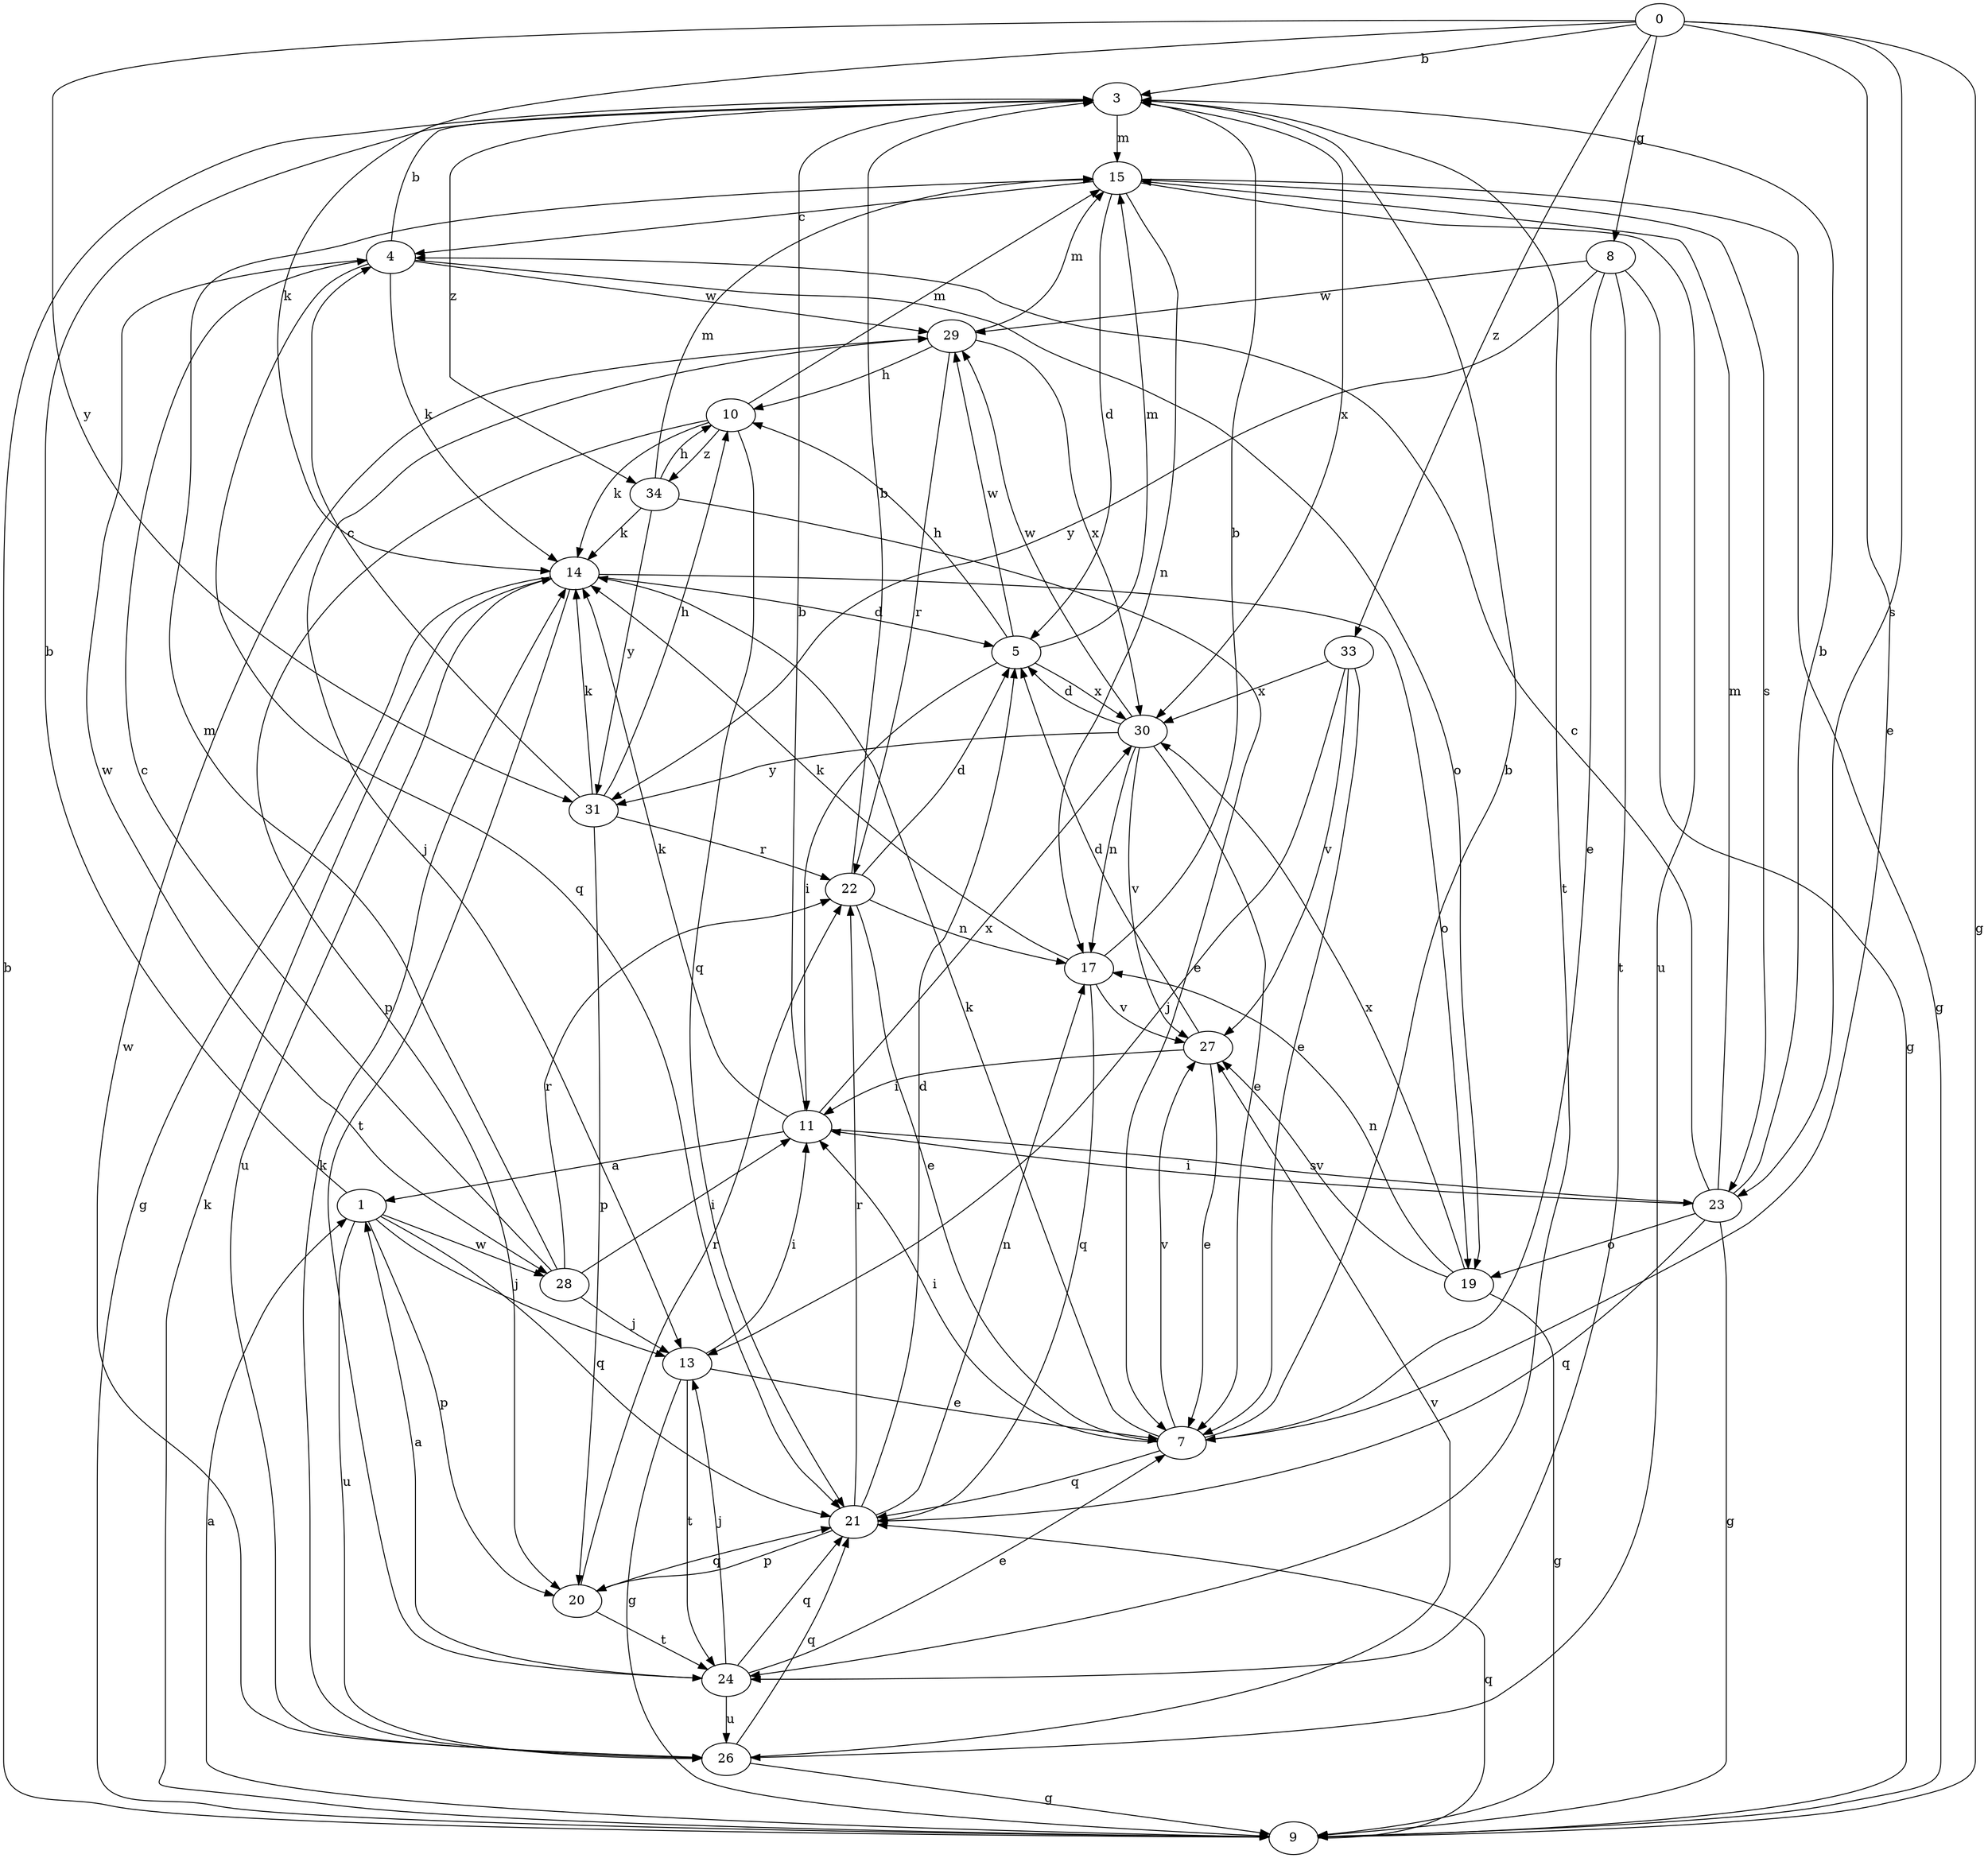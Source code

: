 strict digraph  {
0;
1;
3;
4;
5;
7;
8;
9;
10;
11;
13;
14;
15;
17;
19;
20;
21;
22;
23;
24;
26;
27;
28;
29;
30;
31;
33;
34;
0 -> 3  [label=b];
0 -> 7  [label=e];
0 -> 8  [label=g];
0 -> 9  [label=g];
0 -> 14  [label=k];
0 -> 23  [label=s];
0 -> 31  [label=y];
0 -> 33  [label=z];
1 -> 3  [label=b];
1 -> 13  [label=j];
1 -> 20  [label=p];
1 -> 21  [label=q];
1 -> 26  [label=u];
1 -> 28  [label=w];
3 -> 15  [label=m];
3 -> 24  [label=t];
3 -> 30  [label=x];
3 -> 34  [label=z];
4 -> 3  [label=b];
4 -> 14  [label=k];
4 -> 19  [label=o];
4 -> 21  [label=q];
4 -> 28  [label=w];
4 -> 29  [label=w];
5 -> 10  [label=h];
5 -> 11  [label=i];
5 -> 15  [label=m];
5 -> 29  [label=w];
5 -> 30  [label=x];
7 -> 3  [label=b];
7 -> 11  [label=i];
7 -> 14  [label=k];
7 -> 21  [label=q];
7 -> 27  [label=v];
8 -> 7  [label=e];
8 -> 9  [label=g];
8 -> 24  [label=t];
8 -> 29  [label=w];
8 -> 31  [label=y];
9 -> 1  [label=a];
9 -> 3  [label=b];
9 -> 14  [label=k];
9 -> 21  [label=q];
10 -> 14  [label=k];
10 -> 15  [label=m];
10 -> 20  [label=p];
10 -> 21  [label=q];
10 -> 34  [label=z];
11 -> 1  [label=a];
11 -> 3  [label=b];
11 -> 14  [label=k];
11 -> 23  [label=s];
11 -> 30  [label=x];
13 -> 7  [label=e];
13 -> 9  [label=g];
13 -> 11  [label=i];
13 -> 24  [label=t];
14 -> 5  [label=d];
14 -> 9  [label=g];
14 -> 19  [label=o];
14 -> 24  [label=t];
14 -> 26  [label=u];
15 -> 4  [label=c];
15 -> 5  [label=d];
15 -> 9  [label=g];
15 -> 17  [label=n];
15 -> 23  [label=s];
15 -> 26  [label=u];
17 -> 3  [label=b];
17 -> 14  [label=k];
17 -> 21  [label=q];
17 -> 27  [label=v];
19 -> 9  [label=g];
19 -> 17  [label=n];
19 -> 27  [label=v];
19 -> 30  [label=x];
20 -> 21  [label=q];
20 -> 22  [label=r];
20 -> 24  [label=t];
21 -> 5  [label=d];
21 -> 17  [label=n];
21 -> 20  [label=p];
21 -> 22  [label=r];
22 -> 3  [label=b];
22 -> 5  [label=d];
22 -> 7  [label=e];
22 -> 17  [label=n];
23 -> 3  [label=b];
23 -> 4  [label=c];
23 -> 9  [label=g];
23 -> 11  [label=i];
23 -> 15  [label=m];
23 -> 19  [label=o];
23 -> 21  [label=q];
24 -> 1  [label=a];
24 -> 7  [label=e];
24 -> 13  [label=j];
24 -> 21  [label=q];
24 -> 26  [label=u];
26 -> 9  [label=g];
26 -> 14  [label=k];
26 -> 21  [label=q];
26 -> 27  [label=v];
26 -> 29  [label=w];
27 -> 5  [label=d];
27 -> 7  [label=e];
27 -> 11  [label=i];
28 -> 4  [label=c];
28 -> 11  [label=i];
28 -> 13  [label=j];
28 -> 15  [label=m];
28 -> 22  [label=r];
29 -> 10  [label=h];
29 -> 13  [label=j];
29 -> 15  [label=m];
29 -> 22  [label=r];
29 -> 30  [label=x];
30 -> 5  [label=d];
30 -> 7  [label=e];
30 -> 17  [label=n];
30 -> 27  [label=v];
30 -> 29  [label=w];
30 -> 31  [label=y];
31 -> 4  [label=c];
31 -> 10  [label=h];
31 -> 14  [label=k];
31 -> 20  [label=p];
31 -> 22  [label=r];
33 -> 7  [label=e];
33 -> 13  [label=j];
33 -> 27  [label=v];
33 -> 30  [label=x];
34 -> 7  [label=e];
34 -> 10  [label=h];
34 -> 14  [label=k];
34 -> 15  [label=m];
34 -> 31  [label=y];
}
